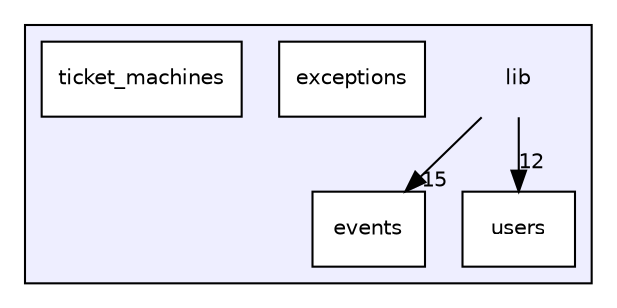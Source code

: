 digraph "lib" {
  compound=true
  node [ fontsize="10", fontname="Helvetica"];
  edge [ labelfontsize="10", labelfontname="Helvetica"];
  subgraph clusterdir_97aefd0d527b934f1d99a682da8fe6a9 {
    graph [ bgcolor="#eeeeff", pencolor="black", label="" URL="dir_97aefd0d527b934f1d99a682da8fe6a9.html"];
    dir_97aefd0d527b934f1d99a682da8fe6a9 [shape=plaintext label="lib"];
    dir_594440a354d439df92b683b62754b0da [shape=box label="events" color="black" fillcolor="white" style="filled" URL="dir_594440a354d439df92b683b62754b0da.html"];
    dir_8694dbf90bedb51f585ad4f81a93ae6d [shape=box label="exceptions" color="black" fillcolor="white" style="filled" URL="dir_8694dbf90bedb51f585ad4f81a93ae6d.html"];
    dir_6a7540adf67bdce3e0634a6e2e952793 [shape=box label="ticket_machines" color="black" fillcolor="white" style="filled" URL="dir_6a7540adf67bdce3e0634a6e2e952793.html"];
    dir_25cdacbed44ba45c08b1e0d591343a82 [shape=box label="users" color="black" fillcolor="white" style="filled" URL="dir_25cdacbed44ba45c08b1e0d591343a82.html"];
  }
  dir_97aefd0d527b934f1d99a682da8fe6a9->dir_25cdacbed44ba45c08b1e0d591343a82 [headlabel="12", labeldistance=1.5 headhref="dir_000000_000004.html"];
  dir_97aefd0d527b934f1d99a682da8fe6a9->dir_594440a354d439df92b683b62754b0da [headlabel="15", labeldistance=1.5 headhref="dir_000000_000001.html"];
}
